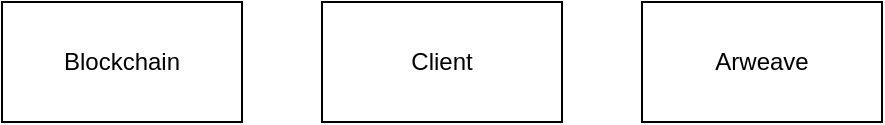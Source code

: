 <mxfile version="14.9.4" type="device"><diagram id="bny0JJz_uEdKqh62_VI3" name="Page-1"><mxGraphModel dx="1533" dy="875" grid="1" gridSize="10" guides="1" tooltips="1" connect="1" arrows="1" fold="1" page="1" pageScale="1" pageWidth="850" pageHeight="1100" math="0" shadow="0"><root><mxCell id="0"/><mxCell id="1" parent="0"/><mxCell id="F58kDdwhi7hNs5nkTqIJ-1" value="Blockchain" style="rounded=0;whiteSpace=wrap;html=1;" vertex="1" parent="1"><mxGeometry x="200" y="250" width="120" height="60" as="geometry"/></mxCell><mxCell id="F58kDdwhi7hNs5nkTqIJ-2" value="Client" style="rounded=0;whiteSpace=wrap;html=1;" vertex="1" parent="1"><mxGeometry x="360" y="250" width="120" height="60" as="geometry"/></mxCell><mxCell id="F58kDdwhi7hNs5nkTqIJ-3" value="Arweave" style="rounded=0;whiteSpace=wrap;html=1;" vertex="1" parent="1"><mxGeometry x="520" y="250" width="120" height="60" as="geometry"/></mxCell></root></mxGraphModel></diagram></mxfile>